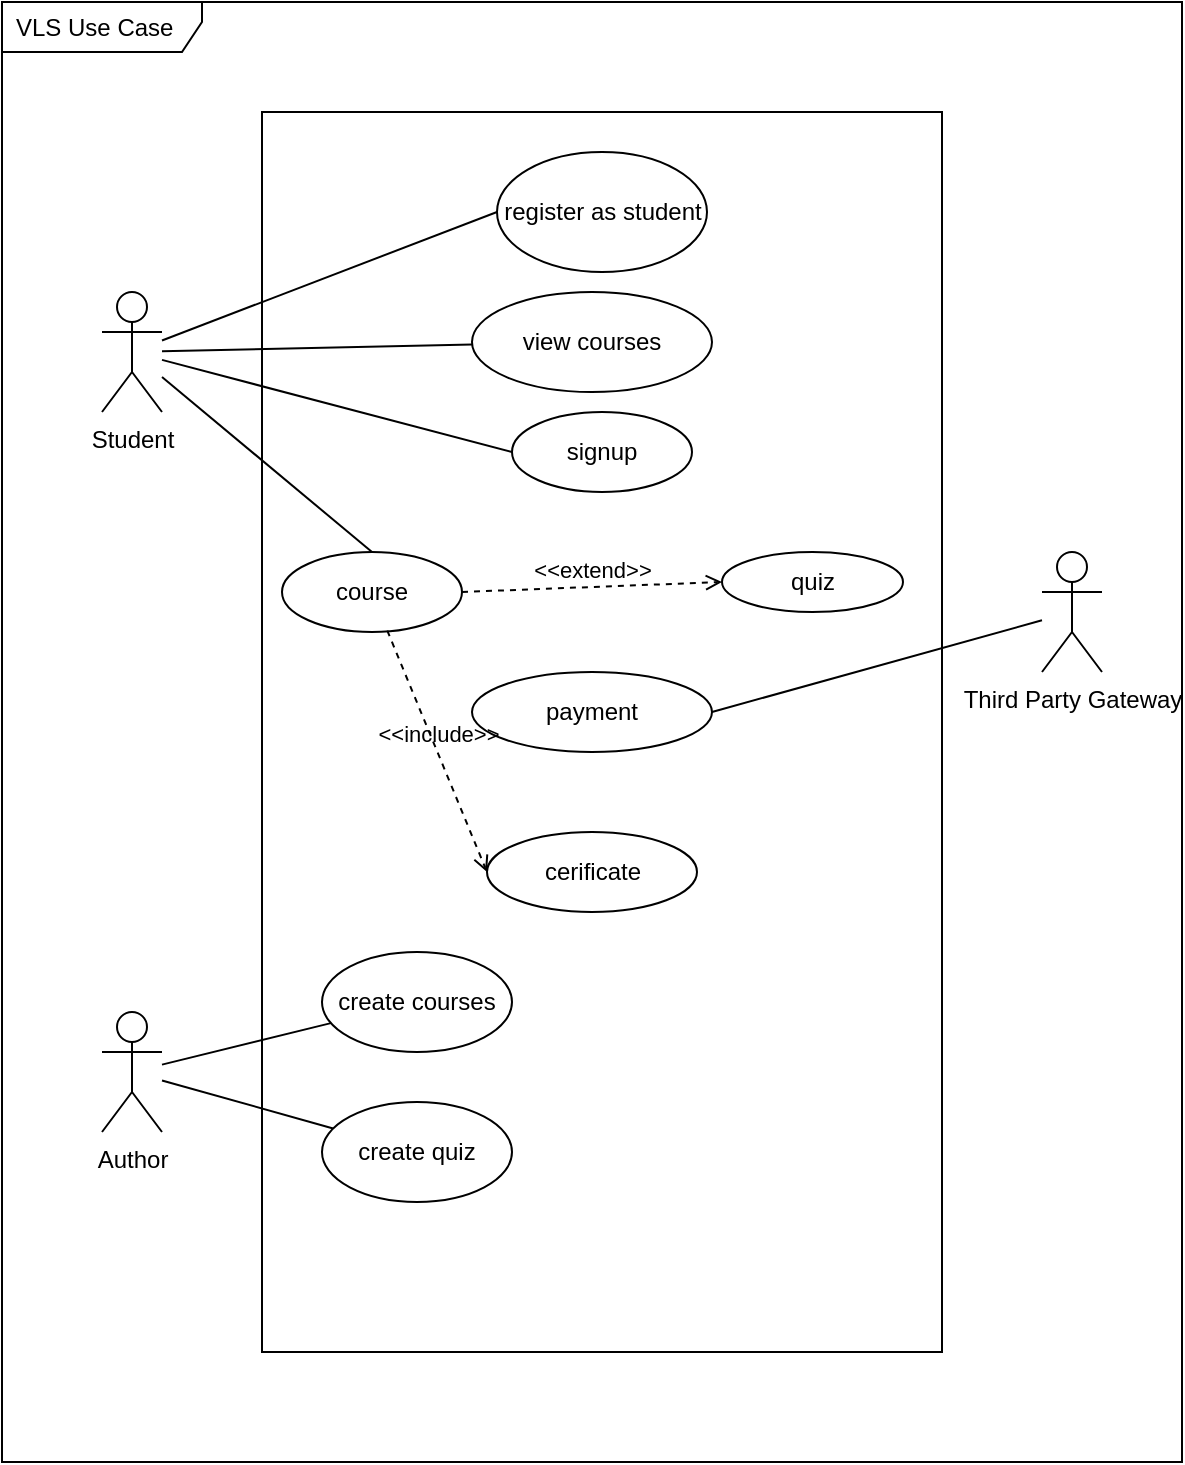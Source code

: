 <mxfile version="16.5.1" type="device"><diagram id="h28DXjV1R5EHlzcnUMOD" name="Page-1"><mxGraphModel dx="782" dy="1679" grid="1" gridSize="10" guides="1" tooltips="1" connect="1" arrows="1" fold="1" page="1" pageScale="1" pageWidth="850" pageHeight="1100" math="0" shadow="0"><root><mxCell id="0"/><mxCell id="1" parent="0"/><mxCell id="WLpaY1Ej_L-3-1qgwfj2-1" value="VLS Use Case" style="shape=umlFrame;whiteSpace=wrap;html=1;width=100;height=25;boundedLbl=1;verticalAlign=middle;align=left;spacingLeft=5;" parent="1" vertex="1"><mxGeometry x="180" y="-25" width="590" height="730" as="geometry"/></mxCell><mxCell id="WLpaY1Ej_L-3-1qgwfj2-2" value="Student" style="shape=umlActor;verticalLabelPosition=bottom;verticalAlign=top;html=1;outlineConnect=0;" parent="1" vertex="1"><mxGeometry x="230" y="120" width="30" height="60" as="geometry"/></mxCell><mxCell id="WLpaY1Ej_L-3-1qgwfj2-3" value="Author" style="shape=umlActor;verticalLabelPosition=bottom;verticalAlign=top;html=1;outlineConnect=0;" parent="1" vertex="1"><mxGeometry x="230" y="480" width="30" height="60" as="geometry"/></mxCell><mxCell id="WLpaY1Ej_L-3-1qgwfj2-4" value="Third Party Gateway" style="shape=umlActor;verticalLabelPosition=bottom;verticalAlign=top;html=1;outlineConnect=0;" parent="1" vertex="1"><mxGeometry x="700" y="250" width="30" height="60" as="geometry"/></mxCell><mxCell id="WLpaY1Ej_L-3-1qgwfj2-5" value="" style="rounded=0;whiteSpace=wrap;html=1;" parent="1" vertex="1"><mxGeometry x="310" y="30" width="340" height="620" as="geometry"/></mxCell><mxCell id="WLpaY1Ej_L-3-1qgwfj2-6" value="register as student" style="ellipse;whiteSpace=wrap;html=1;" parent="1" vertex="1"><mxGeometry x="427.5" y="50" width="105" height="60" as="geometry"/></mxCell><mxCell id="WLpaY1Ej_L-3-1qgwfj2-7" value="" style="endArrow=none;html=1;rounded=0;entryX=0;entryY=0.5;entryDx=0;entryDy=0;" parent="1" source="WLpaY1Ej_L-3-1qgwfj2-2" target="WLpaY1Ej_L-3-1qgwfj2-6" edge="1"><mxGeometry width="50" height="50" relative="1" as="geometry"><mxPoint x="380" y="250" as="sourcePoint"/><mxPoint x="430" y="200" as="targetPoint"/></mxGeometry></mxCell><mxCell id="WLpaY1Ej_L-3-1qgwfj2-8" value="signup" style="ellipse;whiteSpace=wrap;html=1;" parent="1" vertex="1"><mxGeometry x="435" y="180" width="90" height="40" as="geometry"/></mxCell><mxCell id="WLpaY1Ej_L-3-1qgwfj2-9" value="quiz" style="ellipse;whiteSpace=wrap;html=1;" parent="1" vertex="1"><mxGeometry x="540" y="250" width="90.5" height="30" as="geometry"/></mxCell><mxCell id="WLpaY1Ej_L-3-1qgwfj2-10" value="course" style="ellipse;whiteSpace=wrap;html=1;" parent="1" vertex="1"><mxGeometry x="320" y="250" width="90" height="40" as="geometry"/></mxCell><mxCell id="WLpaY1Ej_L-3-1qgwfj2-13" value="" style="endArrow=none;html=1;rounded=0;entryX=0;entryY=0.5;entryDx=0;entryDy=0;" parent="1" source="WLpaY1Ej_L-3-1qgwfj2-2" target="WLpaY1Ej_L-3-1qgwfj2-8" edge="1"><mxGeometry width="50" height="50" relative="1" as="geometry"><mxPoint x="380" y="250" as="sourcePoint"/><mxPoint x="430" y="200" as="targetPoint"/></mxGeometry></mxCell><mxCell id="WLpaY1Ej_L-3-1qgwfj2-14" value="view courses" style="ellipse;whiteSpace=wrap;html=1;" parent="1" vertex="1"><mxGeometry x="415" y="120" width="120" height="50" as="geometry"/></mxCell><mxCell id="WLpaY1Ej_L-3-1qgwfj2-15" value="" style="endArrow=none;html=1;rounded=0;" parent="1" source="WLpaY1Ej_L-3-1qgwfj2-2" target="WLpaY1Ej_L-3-1qgwfj2-14" edge="1"><mxGeometry width="50" height="50" relative="1" as="geometry"><mxPoint x="380" y="250" as="sourcePoint"/><mxPoint x="430" y="200" as="targetPoint"/></mxGeometry></mxCell><mxCell id="WLpaY1Ej_L-3-1qgwfj2-16" value="payment" style="ellipse;whiteSpace=wrap;html=1;" parent="1" vertex="1"><mxGeometry x="415" y="310" width="120" height="40" as="geometry"/></mxCell><mxCell id="WLpaY1Ej_L-3-1qgwfj2-20" value="" style="endArrow=none;html=1;rounded=0;exitX=1;exitY=0.5;exitDx=0;exitDy=0;" parent="1" source="WLpaY1Ej_L-3-1qgwfj2-16" target="WLpaY1Ej_L-3-1qgwfj2-4" edge="1"><mxGeometry width="50" height="50" relative="1" as="geometry"><mxPoint x="538" y="350" as="sourcePoint"/><mxPoint x="588" y="300" as="targetPoint"/></mxGeometry></mxCell><mxCell id="WLpaY1Ej_L-3-1qgwfj2-22" value="create courses" style="ellipse;whiteSpace=wrap;html=1;" parent="1" vertex="1"><mxGeometry x="340" y="450" width="95" height="50" as="geometry"/></mxCell><mxCell id="WLpaY1Ej_L-3-1qgwfj2-23" value="" style="endArrow=none;html=1;rounded=0;" parent="1" source="WLpaY1Ej_L-3-1qgwfj2-3" target="WLpaY1Ej_L-3-1qgwfj2-22" edge="1"><mxGeometry width="50" height="50" relative="1" as="geometry"><mxPoint x="390" y="310" as="sourcePoint"/><mxPoint x="440" y="260" as="targetPoint"/></mxGeometry></mxCell><mxCell id="WLpaY1Ej_L-3-1qgwfj2-24" value="create quiz" style="ellipse;whiteSpace=wrap;html=1;" parent="1" vertex="1"><mxGeometry x="340" y="525" width="95" height="50" as="geometry"/></mxCell><mxCell id="WLpaY1Ej_L-3-1qgwfj2-25" value="" style="endArrow=none;html=1;rounded=0;" parent="1" source="WLpaY1Ej_L-3-1qgwfj2-3" target="WLpaY1Ej_L-3-1qgwfj2-24" edge="1"><mxGeometry width="50" height="50" relative="1" as="geometry"><mxPoint x="390" y="310" as="sourcePoint"/><mxPoint x="440" y="260" as="targetPoint"/></mxGeometry></mxCell><mxCell id="WLpaY1Ej_L-3-1qgwfj2-26" style="edgeStyle=orthogonalEdgeStyle;rounded=0;orthogonalLoop=1;jettySize=auto;html=1;exitX=0.5;exitY=1;exitDx=0;exitDy=0;" parent="1" source="WLpaY1Ej_L-3-1qgwfj2-22" target="WLpaY1Ej_L-3-1qgwfj2-22" edge="1"><mxGeometry relative="1" as="geometry"/></mxCell><mxCell id="WLpaY1Ej_L-3-1qgwfj2-27" value="cerificate" style="ellipse;whiteSpace=wrap;html=1;" parent="1" vertex="1"><mxGeometry x="422.5" y="390" width="105" height="40" as="geometry"/></mxCell><mxCell id="99f0AjP00adX5GOczsXA-1" value="&amp;lt;&amp;lt;include&amp;gt;&amp;gt;" style="html=1;verticalAlign=bottom;labelBackgroundColor=none;endArrow=open;endFill=0;dashed=1;rounded=0;exitX=0.585;exitY=0.983;exitDx=0;exitDy=0;exitPerimeter=0;entryX=0;entryY=0.5;entryDx=0;entryDy=0;" edge="1" parent="1" source="WLpaY1Ej_L-3-1qgwfj2-10" target="WLpaY1Ej_L-3-1qgwfj2-27"><mxGeometry width="160" relative="1" as="geometry"><mxPoint x="360" y="350" as="sourcePoint"/><mxPoint x="520" y="350" as="targetPoint"/></mxGeometry></mxCell><mxCell id="99f0AjP00adX5GOczsXA-2" value="&amp;lt;&amp;lt;extend&amp;gt;&amp;gt;" style="html=1;verticalAlign=bottom;labelBackgroundColor=none;endArrow=open;endFill=0;dashed=1;rounded=0;entryX=0;entryY=0.5;entryDx=0;entryDy=0;exitX=1;exitY=0.5;exitDx=0;exitDy=0;" edge="1" parent="1" source="WLpaY1Ej_L-3-1qgwfj2-10" target="WLpaY1Ej_L-3-1qgwfj2-9"><mxGeometry width="160" relative="1" as="geometry"><mxPoint x="320" y="260" as="sourcePoint"/><mxPoint x="480" y="260" as="targetPoint"/></mxGeometry></mxCell><mxCell id="99f0AjP00adX5GOczsXA-3" value="" style="endArrow=none;html=1;rounded=0;exitX=0.5;exitY=0;exitDx=0;exitDy=0;" edge="1" parent="1" source="WLpaY1Ej_L-3-1qgwfj2-10" target="WLpaY1Ej_L-3-1qgwfj2-2"><mxGeometry width="50" height="50" relative="1" as="geometry"><mxPoint x="380" y="290" as="sourcePoint"/><mxPoint x="430" y="240" as="targetPoint"/></mxGeometry></mxCell></root></mxGraphModel></diagram></mxfile>